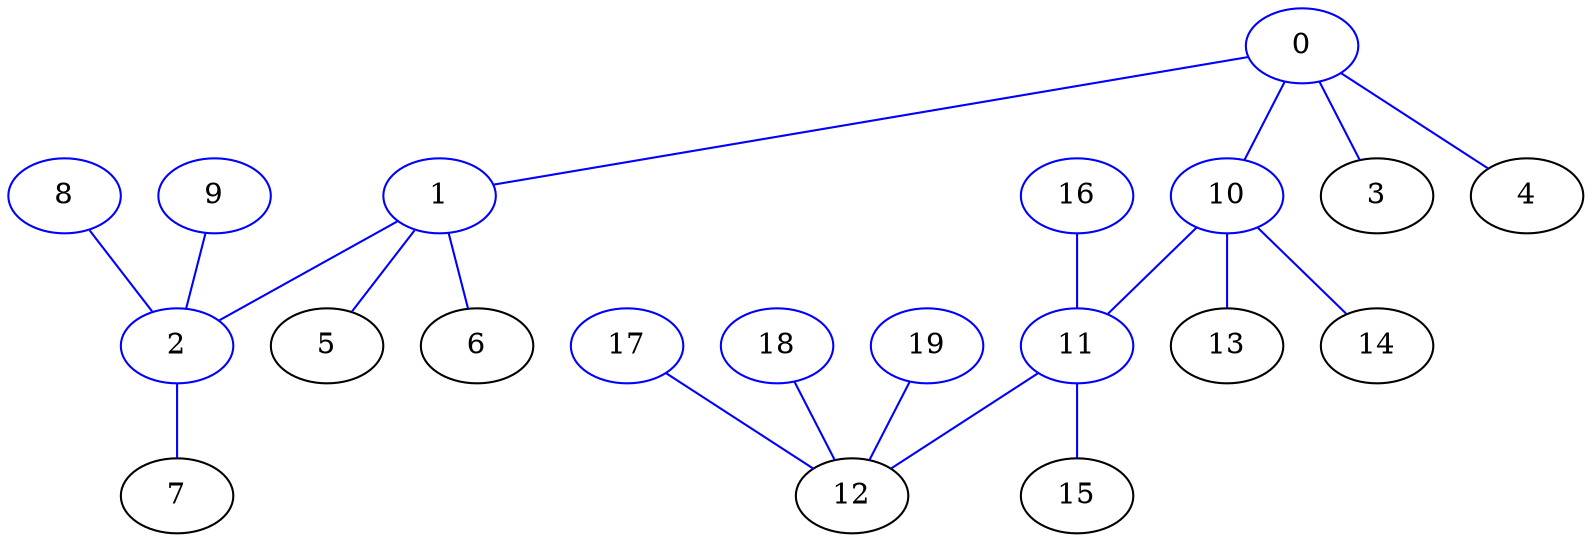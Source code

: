 strict graph "" {
	0	[color=blue];
	1	[color=blue];
	0 -- 1	[color=blue];
	10	[color=blue];
	0 -- 10	[color=blue];
	0 -- 3	[color=blue];
	0 -- 4	[color=blue];
	2	[color=blue];
	1 -- 2	[color=blue];
	1 -- 5	[color=blue];
	1 -- 6	[color=blue];
	2 -- 7	[color=blue];
	8	[color=blue];
	8 -- 2	[color=blue];
	9	[color=blue];
	9 -- 2	[color=blue];
	11	[color=blue];
	10 -- 11	[color=blue];
	10 -- 13	[color=blue];
	10 -- 14	[color=blue];
	11 -- 12	[color=blue];
	11 -- 15	[color=blue];
	16	[color=blue];
	16 -- 11	[color=blue];
	17	[color=blue];
	17 -- 12	[color=blue];
	18	[color=blue];
	18 -- 12	[color=blue];
	19	[color=blue];
	19 -- 12	[color=blue];
}
